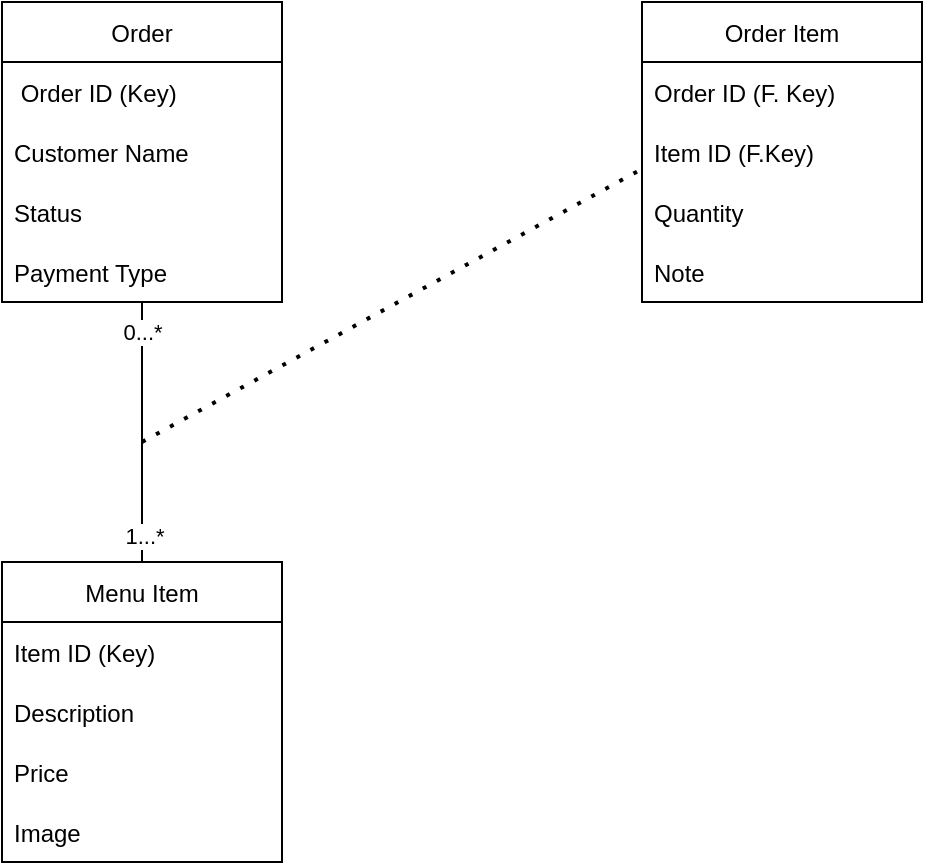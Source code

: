 <mxfile version="20.4.0" type="google" pages="2"><diagram id="qtIGy3J8DaVRwclDyP1L" name="Class Diagram"><mxGraphModel grid="1" page="1" gridSize="10" guides="1" tooltips="1" connect="1" arrows="1" fold="1" pageScale="1" pageWidth="850" pageHeight="1100" math="0" shadow="0"><root><mxCell id="0"/><mxCell id="1" parent="0"/><mxCell id="_XAiY_QMw3jPeejZw3wN-1" value="Menu Item" style="swimlane;fontStyle=0;childLayout=stackLayout;horizontal=1;startSize=30;horizontalStack=0;resizeParent=1;resizeParentMax=0;resizeLast=0;collapsible=1;marginBottom=0;" vertex="1" parent="1"><mxGeometry x="200" y="440" width="140" height="150" as="geometry"/></mxCell><mxCell id="_XAiY_QMw3jPeejZw3wN-3" value="Item ID (Key)" style="text;strokeColor=none;fillColor=none;align=left;verticalAlign=middle;spacingLeft=4;spacingRight=4;overflow=hidden;points=[[0,0.5],[1,0.5]];portConstraint=eastwest;rotatable=0;" vertex="1" parent="_XAiY_QMw3jPeejZw3wN-1"><mxGeometry y="30" width="140" height="30" as="geometry"/></mxCell><mxCell id="_XAiY_QMw3jPeejZw3wN-4" value="Description" style="text;strokeColor=none;fillColor=none;align=left;verticalAlign=middle;spacingLeft=4;spacingRight=4;overflow=hidden;points=[[0,0.5],[1,0.5]];portConstraint=eastwest;rotatable=0;" vertex="1" parent="_XAiY_QMw3jPeejZw3wN-1"><mxGeometry y="60" width="140" height="30" as="geometry"/></mxCell><mxCell id="_XAiY_QMw3jPeejZw3wN-14" value="Price" style="text;strokeColor=none;fillColor=none;align=left;verticalAlign=middle;spacingLeft=4;spacingRight=4;overflow=hidden;points=[[0,0.5],[1,0.5]];portConstraint=eastwest;rotatable=0;" vertex="1" parent="_XAiY_QMw3jPeejZw3wN-1"><mxGeometry y="90" width="140" height="30" as="geometry"/></mxCell><mxCell id="_XAiY_QMw3jPeejZw3wN-15" value="Image" style="text;strokeColor=none;fillColor=none;align=left;verticalAlign=middle;spacingLeft=4;spacingRight=4;overflow=hidden;points=[[0,0.5],[1,0.5]];portConstraint=eastwest;rotatable=0;" vertex="1" parent="_XAiY_QMw3jPeejZw3wN-1"><mxGeometry y="120" width="140" height="30" as="geometry"/></mxCell><mxCell id="_XAiY_QMw3jPeejZw3wN-5" value="Order Item" style="swimlane;fontStyle=0;childLayout=stackLayout;horizontal=1;startSize=30;horizontalStack=0;resizeParent=1;resizeParentMax=0;resizeLast=0;collapsible=1;marginBottom=0;" vertex="1" parent="1"><mxGeometry x="520" y="160" width="140" height="150" as="geometry"/></mxCell><mxCell id="_XAiY_QMw3jPeejZw3wN-6" value="Order ID (F. Key)" style="text;strokeColor=none;fillColor=none;align=left;verticalAlign=middle;spacingLeft=4;spacingRight=4;overflow=hidden;points=[[0,0.5],[1,0.5]];portConstraint=eastwest;rotatable=0;" vertex="1" parent="_XAiY_QMw3jPeejZw3wN-5"><mxGeometry y="30" width="140" height="30" as="geometry"/></mxCell><mxCell id="_XAiY_QMw3jPeejZw3wN-7" value="Item ID (F.Key)" style="text;strokeColor=none;fillColor=none;align=left;verticalAlign=middle;spacingLeft=4;spacingRight=4;overflow=hidden;points=[[0,0.5],[1,0.5]];portConstraint=eastwest;rotatable=0;" vertex="1" parent="_XAiY_QMw3jPeejZw3wN-5"><mxGeometry y="60" width="140" height="30" as="geometry"/></mxCell><mxCell id="_XAiY_QMw3jPeejZw3wN-8" value="Quantity" style="text;strokeColor=none;fillColor=none;align=left;verticalAlign=middle;spacingLeft=4;spacingRight=4;overflow=hidden;points=[[0,0.5],[1,0.5]];portConstraint=eastwest;rotatable=0;" vertex="1" parent="_XAiY_QMw3jPeejZw3wN-5"><mxGeometry y="90" width="140" height="30" as="geometry"/></mxCell><mxCell id="_XAiY_QMw3jPeejZw3wN-16" value="Note" style="text;strokeColor=none;fillColor=none;align=left;verticalAlign=middle;spacingLeft=4;spacingRight=4;overflow=hidden;points=[[0,0.5],[1,0.5]];portConstraint=eastwest;rotatable=0;" vertex="1" parent="_XAiY_QMw3jPeejZw3wN-5"><mxGeometry y="120" width="140" height="30" as="geometry"/></mxCell><mxCell id="_XAiY_QMw3jPeejZw3wN-9" value="Order" style="swimlane;fontStyle=0;childLayout=stackLayout;horizontal=1;startSize=30;horizontalStack=0;resizeParent=1;resizeParentMax=0;resizeLast=0;collapsible=1;marginBottom=0;" vertex="1" parent="1"><mxGeometry x="200" y="160" width="140" height="150" as="geometry"/></mxCell><mxCell id="_XAiY_QMw3jPeejZw3wN-10" value=" Order ID (Key)" style="text;strokeColor=none;fillColor=none;align=left;verticalAlign=middle;spacingLeft=4;spacingRight=4;overflow=hidden;points=[[0,0.5],[1,0.5]];portConstraint=eastwest;rotatable=0;" vertex="1" parent="_XAiY_QMw3jPeejZw3wN-9"><mxGeometry y="30" width="140" height="30" as="geometry"/></mxCell><mxCell id="_XAiY_QMw3jPeejZw3wN-11" value="Customer Name" style="text;strokeColor=none;fillColor=none;align=left;verticalAlign=middle;spacingLeft=4;spacingRight=4;overflow=hidden;points=[[0,0.5],[1,0.5]];portConstraint=eastwest;rotatable=0;" vertex="1" parent="_XAiY_QMw3jPeejZw3wN-9"><mxGeometry y="60" width="140" height="30" as="geometry"/></mxCell><mxCell id="_XAiY_QMw3jPeejZw3wN-12" value="Status" style="text;strokeColor=none;fillColor=none;align=left;verticalAlign=middle;spacingLeft=4;spacingRight=4;overflow=hidden;points=[[0,0.5],[1,0.5]];portConstraint=eastwest;rotatable=0;" vertex="1" parent="_XAiY_QMw3jPeejZw3wN-9"><mxGeometry y="90" width="140" height="30" as="geometry"/></mxCell><mxCell id="_XAiY_QMw3jPeejZw3wN-17" value="Payment Type" style="text;strokeColor=none;fillColor=none;align=left;verticalAlign=middle;spacingLeft=4;spacingRight=4;overflow=hidden;points=[[0,0.5],[1,0.5]];portConstraint=eastwest;rotatable=0;" vertex="1" parent="_XAiY_QMw3jPeejZw3wN-9"><mxGeometry y="120" width="140" height="30" as="geometry"/></mxCell><mxCell id="_XAiY_QMw3jPeejZw3wN-18" value="" style="endArrow=none;html=1;rounded=0;entryX=0.5;entryY=1;entryDx=0;entryDy=0;entryPerimeter=0;" edge="1" parent="1" source="_XAiY_QMw3jPeejZw3wN-1" target="_XAiY_QMw3jPeejZw3wN-17"><mxGeometry width="50" height="50" relative="1" as="geometry"><mxPoint x="400" y="430" as="sourcePoint"/><mxPoint x="450" y="380" as="targetPoint"/></mxGeometry></mxCell><mxCell id="_XAiY_QMw3jPeejZw3wN-19" value="0...*" style="edgeLabel;html=1;align=center;verticalAlign=middle;resizable=0;points=[];" vertex="1" connectable="0" parent="_XAiY_QMw3jPeejZw3wN-18"><mxGeometry x="0.769" relative="1" as="geometry"><mxPoint as="offset"/></mxGeometry></mxCell><mxCell id="_XAiY_QMw3jPeejZw3wN-20" value="1...*" style="edgeLabel;html=1;align=center;verticalAlign=middle;resizable=0;points=[];" vertex="1" connectable="0" parent="_XAiY_QMw3jPeejZw3wN-18"><mxGeometry x="-0.8" y="-1" relative="1" as="geometry"><mxPoint as="offset"/></mxGeometry></mxCell><mxCell id="_XAiY_QMw3jPeejZw3wN-21" value="" style="endArrow=none;dashed=1;html=1;dashPattern=1 3;strokeWidth=2;rounded=0;entryX=-0.007;entryY=0.8;entryDx=0;entryDy=0;entryPerimeter=0;" edge="1" parent="1" target="_XAiY_QMw3jPeejZw3wN-7"><mxGeometry width="50" height="50" relative="1" as="geometry"><mxPoint x="270" y="380" as="sourcePoint"/><mxPoint x="450" y="380" as="targetPoint"/></mxGeometry></mxCell></root></mxGraphModel></diagram><diagram id="oiEWqjz_SCgUWLUmc7-M" name="Page-2"><mxGraphModel grid="1" page="1" gridSize="10" guides="1" tooltips="1" connect="1" arrows="1" fold="1" pageScale="1" pageWidth="850" pageHeight="1100" math="0" shadow="0"><root><mxCell id="0"/><mxCell id="1" parent="0"/></root></mxGraphModel></diagram></mxfile>
